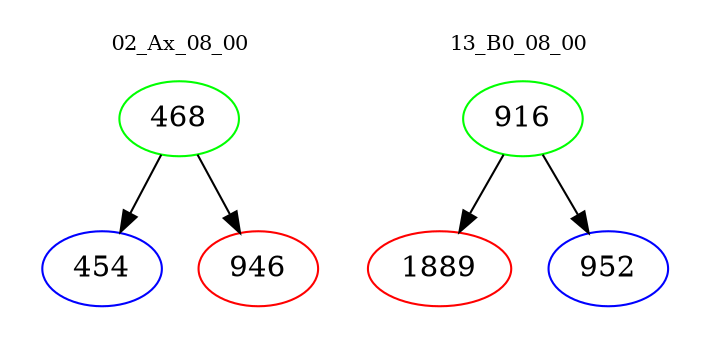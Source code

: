 digraph{
subgraph cluster_0 {
color = white
label = "02_Ax_08_00";
fontsize=10;
T0_468 [label="468", color="green"]
T0_468 -> T0_454 [color="black"]
T0_454 [label="454", color="blue"]
T0_468 -> T0_946 [color="black"]
T0_946 [label="946", color="red"]
}
subgraph cluster_1 {
color = white
label = "13_B0_08_00";
fontsize=10;
T1_916 [label="916", color="green"]
T1_916 -> T1_1889 [color="black"]
T1_1889 [label="1889", color="red"]
T1_916 -> T1_952 [color="black"]
T1_952 [label="952", color="blue"]
}
}
